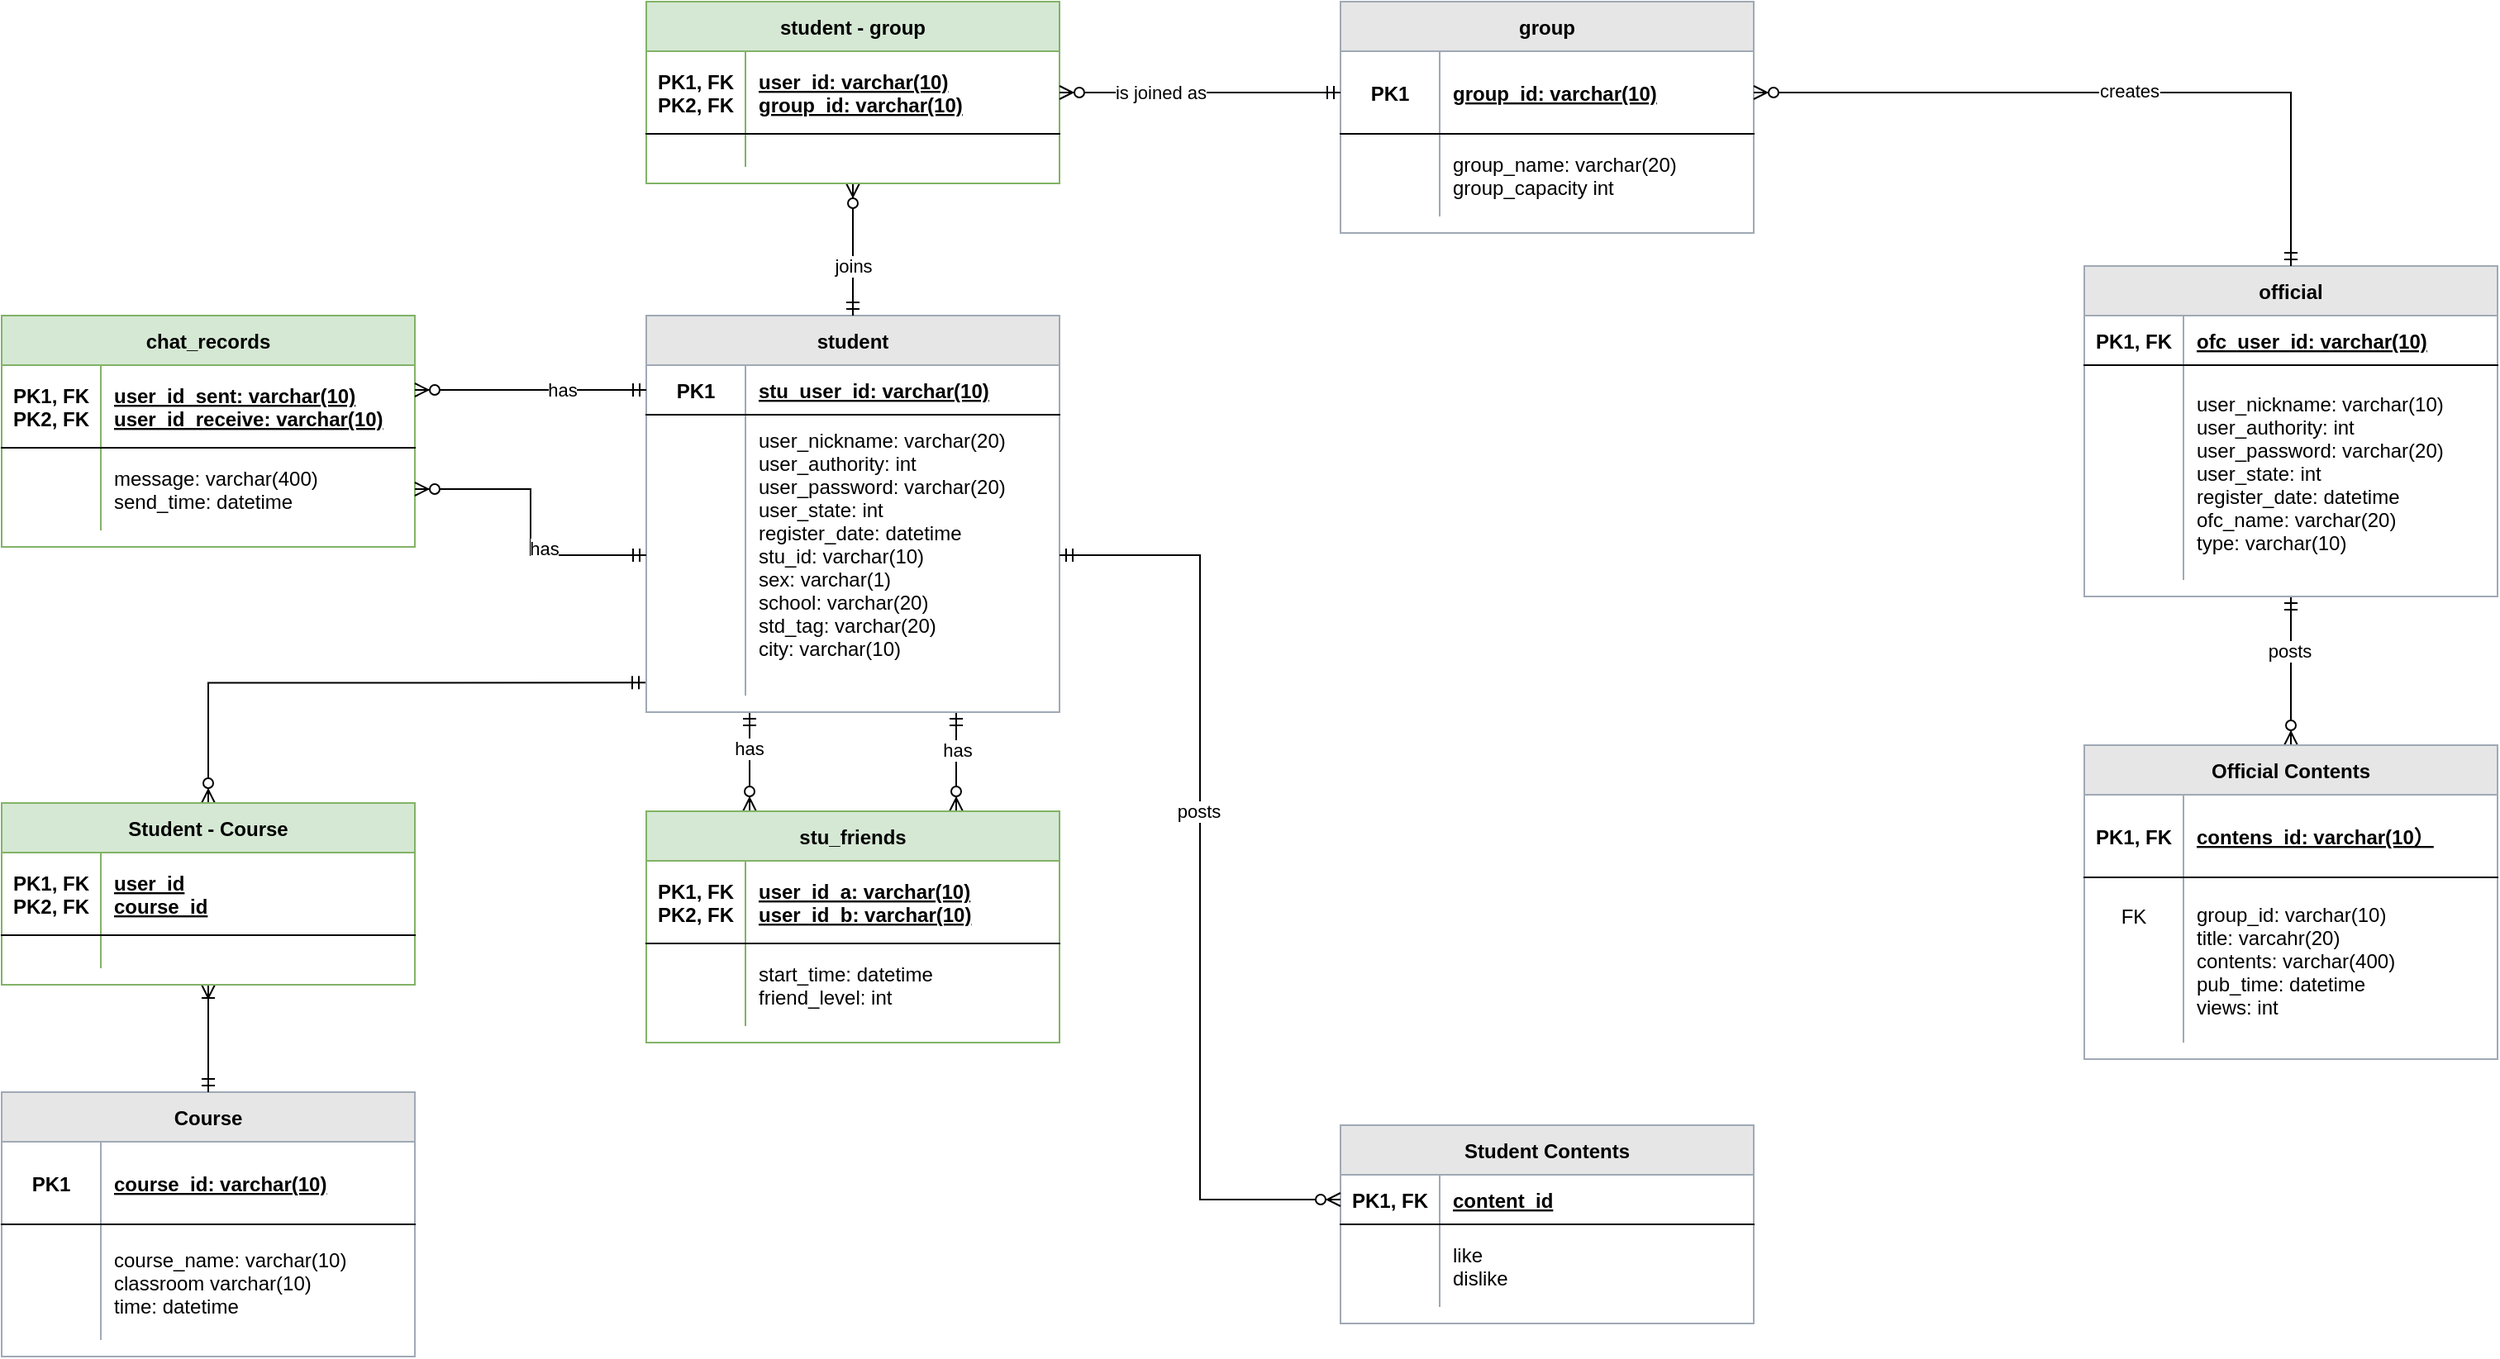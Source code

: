 <mxfile version="14.6.13" type="github">
  <diagram id="R2lEEEUBdFMjLlhIrx00" name="Page-1">
    <mxGraphModel dx="1730" dy="913" grid="1" gridSize="10" guides="1" tooltips="1" connect="1" arrows="1" fold="1" page="1" pageScale="1" pageWidth="850" pageHeight="1100" math="0" shadow="0" extFonts="Permanent Marker^https://fonts.googleapis.com/css?family=Permanent+Marker">
      <root>
        <mxCell id="0" />
        <mxCell id="1" parent="0" />
        <mxCell id="JDrKlLf_pMtbPRxOXHw8-8" style="edgeStyle=orthogonalEdgeStyle;rounded=0;orthogonalLoop=1;jettySize=auto;html=1;exitX=0.25;exitY=1;exitDx=0;exitDy=0;entryX=0.25;entryY=0;entryDx=0;entryDy=0;startArrow=ERmandOne;startFill=0;endArrow=ERzeroToMany;endFill=1;" edge="1" parent="1" source="JDrKlLf_pMtbPRxOXHw8-12" target="JDrKlLf_pMtbPRxOXHw8-28">
          <mxGeometry relative="1" as="geometry" />
        </mxCell>
        <mxCell id="JDrKlLf_pMtbPRxOXHw8-9" value="has" style="edgeLabel;html=1;align=center;verticalAlign=middle;resizable=0;points=[];" vertex="1" connectable="0" parent="JDrKlLf_pMtbPRxOXHw8-8">
          <mxGeometry x="-0.325" y="-1" relative="1" as="geometry">
            <mxPoint y="1" as="offset" />
          </mxGeometry>
        </mxCell>
        <mxCell id="JDrKlLf_pMtbPRxOXHw8-10" style="edgeStyle=orthogonalEdgeStyle;rounded=0;orthogonalLoop=1;jettySize=auto;html=1;exitX=0.75;exitY=1;exitDx=0;exitDy=0;entryX=0.75;entryY=0;entryDx=0;entryDy=0;startArrow=ERmandOne;startFill=0;endArrow=ERzeroToMany;endFill=1;" edge="1" parent="1" source="JDrKlLf_pMtbPRxOXHw8-12" target="JDrKlLf_pMtbPRxOXHw8-28">
          <mxGeometry relative="1" as="geometry" />
        </mxCell>
        <mxCell id="JDrKlLf_pMtbPRxOXHw8-11" value="has" style="edgeLabel;html=1;align=center;verticalAlign=middle;resizable=0;points=[];" vertex="1" connectable="0" parent="JDrKlLf_pMtbPRxOXHw8-10">
          <mxGeometry x="-0.285" relative="1" as="geometry">
            <mxPoint y="1" as="offset" />
          </mxGeometry>
        </mxCell>
        <mxCell id="JDrKlLf_pMtbPRxOXHw8-12" value="student" style="shape=table;startSize=30;container=1;collapsible=1;childLayout=tableLayout;fixedRows=1;rowLines=0;fontStyle=1;align=center;resizeLast=1;swimlaneFillColor=#ffffff;strokeColor=#A0A9B5;fillColor=#E6E6E6;" vertex="1" parent="1">
          <mxGeometry x="570" y="800" width="250" height="240.0" as="geometry" />
        </mxCell>
        <mxCell id="JDrKlLf_pMtbPRxOXHw8-13" value="" style="shape=partialRectangle;collapsible=0;dropTarget=0;pointerEvents=0;fillColor=none;points=[[0,0.5],[1,0.5]];portConstraint=eastwest;top=0;left=0;right=0;bottom=1;" vertex="1" parent="JDrKlLf_pMtbPRxOXHw8-12">
          <mxGeometry y="30" width="250" height="30" as="geometry" />
        </mxCell>
        <mxCell id="JDrKlLf_pMtbPRxOXHw8-14" value="PK1" style="shape=partialRectangle;overflow=hidden;connectable=0;fillColor=none;top=0;left=0;bottom=0;right=0;fontStyle=1;" vertex="1" parent="JDrKlLf_pMtbPRxOXHw8-13">
          <mxGeometry width="60" height="30" as="geometry" />
        </mxCell>
        <mxCell id="JDrKlLf_pMtbPRxOXHw8-15" value="stu_user_id: varchar(10)" style="shape=partialRectangle;overflow=hidden;connectable=0;fillColor=none;top=0;left=0;bottom=0;right=0;align=left;spacingLeft=6;fontStyle=5;" vertex="1" parent="JDrKlLf_pMtbPRxOXHw8-13">
          <mxGeometry x="60" width="190" height="30" as="geometry" />
        </mxCell>
        <mxCell id="JDrKlLf_pMtbPRxOXHw8-16" value="" style="shape=partialRectangle;collapsible=0;dropTarget=0;pointerEvents=0;fillColor=none;points=[[0,0.5],[1,0.5]];portConstraint=eastwest;top=0;left=0;right=0;bottom=0;" vertex="1" parent="JDrKlLf_pMtbPRxOXHw8-12">
          <mxGeometry y="60" width="250" height="170" as="geometry" />
        </mxCell>
        <mxCell id="JDrKlLf_pMtbPRxOXHw8-17" value="" style="shape=partialRectangle;overflow=hidden;connectable=0;fillColor=none;top=0;left=0;bottom=0;right=0;" vertex="1" parent="JDrKlLf_pMtbPRxOXHw8-16">
          <mxGeometry width="60" height="170" as="geometry" />
        </mxCell>
        <mxCell id="JDrKlLf_pMtbPRxOXHw8-18" value="user_nickname: varchar(20)&#xa;user_authority: int&#xa;user_password: varchar(20)&#xa;user_state: int&#xa;register_date: datetime&#xa;stu_id: varchar(10)&#xa;sex: varchar(1)&#xa;school: varchar(20)&#xa;std_tag: varchar(20)&#xa;city: varchar(10)&#xa;" style="shape=partialRectangle;overflow=hidden;connectable=0;fillColor=none;top=0;left=0;bottom=0;right=0;align=left;spacingLeft=6;" vertex="1" parent="JDrKlLf_pMtbPRxOXHw8-16">
          <mxGeometry x="60" width="190" height="170" as="geometry" />
        </mxCell>
        <mxCell id="JDrKlLf_pMtbPRxOXHw8-19" style="edgeStyle=orthogonalEdgeStyle;rounded=0;orthogonalLoop=1;jettySize=auto;html=1;exitX=0.5;exitY=1;exitDx=0;exitDy=0;entryX=0.5;entryY=0;entryDx=0;entryDy=0;fontSize=11;startArrow=ERmandOne;startFill=0;endArrow=ERzeroToMany;endFill=1;" edge="1" parent="1" source="JDrKlLf_pMtbPRxOXHw8-21" target="JDrKlLf_pMtbPRxOXHw8-57">
          <mxGeometry relative="1" as="geometry" />
        </mxCell>
        <mxCell id="JDrKlLf_pMtbPRxOXHw8-20" value="posts" style="edgeLabel;html=1;align=center;verticalAlign=middle;resizable=0;points=[];" vertex="1" connectable="0" parent="JDrKlLf_pMtbPRxOXHw8-19">
          <mxGeometry x="-0.28" y="-1" relative="1" as="geometry">
            <mxPoint as="offset" />
          </mxGeometry>
        </mxCell>
        <mxCell id="JDrKlLf_pMtbPRxOXHw8-21" value="official" style="shape=table;startSize=30;container=1;collapsible=1;childLayout=tableLayout;fixedRows=1;rowLines=0;fontStyle=1;align=center;resizeLast=1;swimlaneFillColor=#ffffff;strokeColor=#A0A9B5;fillColor=#E6E6E6;" vertex="1" parent="1">
          <mxGeometry x="1440" y="770" width="250" height="200.0" as="geometry" />
        </mxCell>
        <mxCell id="JDrKlLf_pMtbPRxOXHw8-22" value="" style="shape=partialRectangle;collapsible=0;dropTarget=0;pointerEvents=0;fillColor=none;points=[[0,0.5],[1,0.5]];portConstraint=eastwest;top=0;left=0;right=0;bottom=1;" vertex="1" parent="JDrKlLf_pMtbPRxOXHw8-21">
          <mxGeometry y="30" width="250" height="30" as="geometry" />
        </mxCell>
        <mxCell id="JDrKlLf_pMtbPRxOXHw8-23" value="PK1, FK" style="shape=partialRectangle;overflow=hidden;connectable=0;fillColor=none;top=0;left=0;bottom=0;right=0;fontStyle=1;" vertex="1" parent="JDrKlLf_pMtbPRxOXHw8-22">
          <mxGeometry width="60.0" height="30" as="geometry" />
        </mxCell>
        <mxCell id="JDrKlLf_pMtbPRxOXHw8-24" value="ofc_user_id: varchar(10)" style="shape=partialRectangle;overflow=hidden;connectable=0;fillColor=none;top=0;left=0;bottom=0;right=0;align=left;spacingLeft=6;fontStyle=5;" vertex="1" parent="JDrKlLf_pMtbPRxOXHw8-22">
          <mxGeometry x="60.0" width="190.0" height="30" as="geometry" />
        </mxCell>
        <mxCell id="JDrKlLf_pMtbPRxOXHw8-25" value="" style="shape=partialRectangle;collapsible=0;dropTarget=0;pointerEvents=0;fillColor=none;points=[[0,0.5],[1,0.5]];portConstraint=eastwest;top=0;left=0;right=0;bottom=0;" vertex="1" parent="JDrKlLf_pMtbPRxOXHw8-21">
          <mxGeometry y="60" width="250" height="130" as="geometry" />
        </mxCell>
        <mxCell id="JDrKlLf_pMtbPRxOXHw8-26" value="" style="shape=partialRectangle;overflow=hidden;connectable=0;fillColor=none;top=0;left=0;bottom=0;right=0;" vertex="1" parent="JDrKlLf_pMtbPRxOXHw8-25">
          <mxGeometry width="60.0" height="130" as="geometry" />
        </mxCell>
        <mxCell id="JDrKlLf_pMtbPRxOXHw8-27" value="user_nickname: varchar(10) &#xa;user_authority: int&#xa;user_password: varchar(20)&#xa;user_state: int&#xa;register_date: datetime&#xa;ofc_name: varchar(20)&#xa;type: varchar(10)" style="shape=partialRectangle;overflow=hidden;connectable=0;fillColor=none;top=0;left=0;bottom=0;right=0;align=left;spacingLeft=6;" vertex="1" parent="JDrKlLf_pMtbPRxOXHw8-25">
          <mxGeometry x="60.0" width="190.0" height="130" as="geometry" />
        </mxCell>
        <mxCell id="JDrKlLf_pMtbPRxOXHw8-28" value="stu_friends" style="shape=table;startSize=30;container=1;collapsible=1;childLayout=tableLayout;fixedRows=1;rowLines=0;fontStyle=1;align=center;resizeLast=1;swimlaneFillColor=#ffffff;strokeColor=#82b366;fillColor=#d5e8d4;" vertex="1" parent="1">
          <mxGeometry x="570" y="1100" width="250" height="140.0" as="geometry" />
        </mxCell>
        <mxCell id="JDrKlLf_pMtbPRxOXHw8-29" value="" style="shape=partialRectangle;collapsible=0;dropTarget=0;pointerEvents=0;fillColor=none;points=[[0,0.5],[1,0.5]];portConstraint=eastwest;top=0;left=0;right=0;bottom=1;" vertex="1" parent="JDrKlLf_pMtbPRxOXHw8-28">
          <mxGeometry y="30" width="250" height="50" as="geometry" />
        </mxCell>
        <mxCell id="JDrKlLf_pMtbPRxOXHw8-30" value="PK1, FK&#xa;PK2, FK" style="shape=partialRectangle;overflow=hidden;connectable=0;fillColor=none;top=0;left=0;bottom=0;right=0;fontStyle=1;" vertex="1" parent="JDrKlLf_pMtbPRxOXHw8-29">
          <mxGeometry width="60" height="50" as="geometry" />
        </mxCell>
        <mxCell id="JDrKlLf_pMtbPRxOXHw8-31" value="user_id_a: varchar(10)&#xa;user_id_b: varchar(10)" style="shape=partialRectangle;overflow=hidden;connectable=0;fillColor=none;top=0;left=0;bottom=0;right=0;align=left;spacingLeft=6;fontStyle=5;" vertex="1" parent="JDrKlLf_pMtbPRxOXHw8-29">
          <mxGeometry x="60" width="190" height="50" as="geometry" />
        </mxCell>
        <mxCell id="JDrKlLf_pMtbPRxOXHw8-32" value="" style="shape=partialRectangle;collapsible=0;dropTarget=0;pointerEvents=0;fillColor=none;points=[[0,0.5],[1,0.5]];portConstraint=eastwest;top=0;left=0;right=0;bottom=0;" vertex="1" parent="JDrKlLf_pMtbPRxOXHw8-28">
          <mxGeometry y="80" width="250" height="50" as="geometry" />
        </mxCell>
        <mxCell id="JDrKlLf_pMtbPRxOXHw8-33" value="" style="shape=partialRectangle;overflow=hidden;connectable=0;fillColor=none;top=0;left=0;bottom=0;right=0;" vertex="1" parent="JDrKlLf_pMtbPRxOXHw8-32">
          <mxGeometry width="60" height="50" as="geometry" />
        </mxCell>
        <mxCell id="JDrKlLf_pMtbPRxOXHw8-34" value="start_time: datetime&#xa;friend_level: int" style="shape=partialRectangle;overflow=hidden;connectable=0;fillColor=none;top=0;left=0;bottom=0;right=0;align=left;spacingLeft=6;" vertex="1" parent="JDrKlLf_pMtbPRxOXHw8-32">
          <mxGeometry x="60" width="190" height="50" as="geometry" />
        </mxCell>
        <mxCell id="JDrKlLf_pMtbPRxOXHw8-35" value="group" style="shape=table;startSize=30;container=1;collapsible=1;childLayout=tableLayout;fixedRows=1;rowLines=0;fontStyle=1;align=center;resizeLast=1;swimlaneFillColor=#ffffff;strokeColor=#A0A9B5;fillColor=#E6E6E6;" vertex="1" parent="1">
          <mxGeometry x="990" y="610" width="250" height="140.0" as="geometry" />
        </mxCell>
        <mxCell id="JDrKlLf_pMtbPRxOXHw8-36" value="" style="shape=partialRectangle;collapsible=0;dropTarget=0;pointerEvents=0;fillColor=none;points=[[0,0.5],[1,0.5]];portConstraint=eastwest;top=0;left=0;right=0;bottom=1;" vertex="1" parent="JDrKlLf_pMtbPRxOXHw8-35">
          <mxGeometry y="30" width="250" height="50" as="geometry" />
        </mxCell>
        <mxCell id="JDrKlLf_pMtbPRxOXHw8-37" value="PK1" style="shape=partialRectangle;overflow=hidden;connectable=0;fillColor=none;top=0;left=0;bottom=0;right=0;fontStyle=1;" vertex="1" parent="JDrKlLf_pMtbPRxOXHw8-36">
          <mxGeometry width="60" height="50" as="geometry" />
        </mxCell>
        <mxCell id="JDrKlLf_pMtbPRxOXHw8-38" value="group_id: varchar(10)" style="shape=partialRectangle;overflow=hidden;connectable=0;fillColor=none;top=0;left=0;bottom=0;right=0;align=left;spacingLeft=6;fontStyle=5;" vertex="1" parent="JDrKlLf_pMtbPRxOXHw8-36">
          <mxGeometry x="60" width="190" height="50" as="geometry" />
        </mxCell>
        <mxCell id="JDrKlLf_pMtbPRxOXHw8-39" value="" style="shape=partialRectangle;collapsible=0;dropTarget=0;pointerEvents=0;fillColor=none;points=[[0,0.5],[1,0.5]];portConstraint=eastwest;top=0;left=0;right=0;bottom=0;" vertex="1" parent="JDrKlLf_pMtbPRxOXHw8-35">
          <mxGeometry y="80" width="250" height="50" as="geometry" />
        </mxCell>
        <mxCell id="JDrKlLf_pMtbPRxOXHw8-40" value="" style="shape=partialRectangle;overflow=hidden;connectable=0;fillColor=none;top=0;left=0;bottom=0;right=0;" vertex="1" parent="JDrKlLf_pMtbPRxOXHw8-39">
          <mxGeometry width="60" height="50" as="geometry" />
        </mxCell>
        <mxCell id="JDrKlLf_pMtbPRxOXHw8-41" value="group_name: varchar(20)&#xa;group_capacity int" style="shape=partialRectangle;overflow=hidden;connectable=0;fillColor=none;top=0;left=0;bottom=0;right=0;align=left;spacingLeft=6;" vertex="1" parent="JDrKlLf_pMtbPRxOXHw8-39">
          <mxGeometry x="60" width="190" height="50" as="geometry" />
        </mxCell>
        <mxCell id="JDrKlLf_pMtbPRxOXHw8-50" value="Student Contents" style="shape=table;startSize=30;container=1;collapsible=1;childLayout=tableLayout;fixedRows=1;rowLines=0;fontStyle=1;align=center;resizeLast=1;swimlaneFillColor=#ffffff;strokeColor=#A0A9B5;fillColor=#E6E6E6;" vertex="1" parent="1">
          <mxGeometry x="990" y="1290" width="250" height="120.0" as="geometry" />
        </mxCell>
        <mxCell id="JDrKlLf_pMtbPRxOXHw8-51" value="" style="shape=partialRectangle;collapsible=0;dropTarget=0;pointerEvents=0;fillColor=none;points=[[0,0.5],[1,0.5]];portConstraint=eastwest;top=0;left=0;right=0;bottom=1;" vertex="1" parent="JDrKlLf_pMtbPRxOXHw8-50">
          <mxGeometry y="30" width="250" height="30" as="geometry" />
        </mxCell>
        <mxCell id="JDrKlLf_pMtbPRxOXHw8-52" value="PK1, FK" style="shape=partialRectangle;overflow=hidden;connectable=0;fillColor=none;top=0;left=0;bottom=0;right=0;fontStyle=1;" vertex="1" parent="JDrKlLf_pMtbPRxOXHw8-51">
          <mxGeometry width="60.0" height="30" as="geometry" />
        </mxCell>
        <mxCell id="JDrKlLf_pMtbPRxOXHw8-53" value="content_id" style="shape=partialRectangle;overflow=hidden;connectable=0;fillColor=none;top=0;left=0;bottom=0;right=0;align=left;spacingLeft=6;fontStyle=5;" vertex="1" parent="JDrKlLf_pMtbPRxOXHw8-51">
          <mxGeometry x="60.0" width="190.0" height="30" as="geometry" />
        </mxCell>
        <mxCell id="JDrKlLf_pMtbPRxOXHw8-54" value="" style="shape=partialRectangle;collapsible=0;dropTarget=0;pointerEvents=0;fillColor=none;points=[[0,0.5],[1,0.5]];portConstraint=eastwest;top=0;left=0;right=0;bottom=0;" vertex="1" parent="JDrKlLf_pMtbPRxOXHw8-50">
          <mxGeometry y="60" width="250" height="50" as="geometry" />
        </mxCell>
        <mxCell id="JDrKlLf_pMtbPRxOXHw8-55" value="" style="shape=partialRectangle;overflow=hidden;connectable=0;fillColor=none;top=0;left=0;bottom=0;right=0;" vertex="1" parent="JDrKlLf_pMtbPRxOXHw8-54">
          <mxGeometry width="60.0" height="50" as="geometry" />
        </mxCell>
        <mxCell id="JDrKlLf_pMtbPRxOXHw8-56" value="like&#xa;dislike" style="shape=partialRectangle;overflow=hidden;connectable=0;fillColor=none;top=0;left=0;bottom=0;right=0;align=left;spacingLeft=6;" vertex="1" parent="JDrKlLf_pMtbPRxOXHw8-54">
          <mxGeometry x="60.0" width="190.0" height="50" as="geometry" />
        </mxCell>
        <mxCell id="JDrKlLf_pMtbPRxOXHw8-57" value="Official Contents" style="shape=table;startSize=30;container=1;collapsible=1;childLayout=tableLayout;fixedRows=1;rowLines=0;fontStyle=1;align=center;resizeLast=1;swimlaneFillColor=#ffffff;strokeColor=#A0A9B5;fillColor=#E6E6E6;" vertex="1" parent="1">
          <mxGeometry x="1440" y="1060" width="250" height="190.0" as="geometry" />
        </mxCell>
        <mxCell id="JDrKlLf_pMtbPRxOXHw8-58" value="" style="shape=partialRectangle;collapsible=0;dropTarget=0;pointerEvents=0;fillColor=none;points=[[0,0.5],[1,0.5]];portConstraint=eastwest;top=0;left=0;right=0;bottom=1;" vertex="1" parent="JDrKlLf_pMtbPRxOXHw8-57">
          <mxGeometry y="30" width="250" height="50" as="geometry" />
        </mxCell>
        <mxCell id="JDrKlLf_pMtbPRxOXHw8-59" value="PK1, FK" style="shape=partialRectangle;overflow=hidden;connectable=0;fillColor=none;top=0;left=0;bottom=0;right=0;fontStyle=1;" vertex="1" parent="JDrKlLf_pMtbPRxOXHw8-58">
          <mxGeometry width="60.0" height="50" as="geometry" />
        </mxCell>
        <mxCell id="JDrKlLf_pMtbPRxOXHw8-60" value="contens_id: varchar(10）" style="shape=partialRectangle;overflow=hidden;connectable=0;fillColor=none;top=0;left=0;bottom=0;right=0;align=left;spacingLeft=6;fontStyle=5;" vertex="1" parent="JDrKlLf_pMtbPRxOXHw8-58">
          <mxGeometry x="60.0" width="190.0" height="50" as="geometry" />
        </mxCell>
        <mxCell id="JDrKlLf_pMtbPRxOXHw8-61" value="" style="shape=partialRectangle;collapsible=0;dropTarget=0;pointerEvents=0;fillColor=none;points=[[0,0.5],[1,0.5]];portConstraint=eastwest;top=0;left=0;right=0;bottom=0;" vertex="1" parent="JDrKlLf_pMtbPRxOXHw8-57">
          <mxGeometry y="80" width="250" height="100" as="geometry" />
        </mxCell>
        <mxCell id="JDrKlLf_pMtbPRxOXHw8-62" value="FK" style="shape=partialRectangle;overflow=hidden;connectable=0;fillColor=none;top=0;left=0;bottom=0;right=0;verticalAlign=top;spacingTop=10;" vertex="1" parent="JDrKlLf_pMtbPRxOXHw8-61">
          <mxGeometry width="60.0" height="100" as="geometry" />
        </mxCell>
        <mxCell id="JDrKlLf_pMtbPRxOXHw8-63" value="group_id: varchar(10)&#xa;title: varcahr(20)&#xa;contents: varchar(400)&#xa;pub_time: datetime&#xa;views: int" style="shape=partialRectangle;overflow=hidden;connectable=0;fillColor=none;top=0;left=0;bottom=0;right=0;align=left;spacingLeft=6;" vertex="1" parent="JDrKlLf_pMtbPRxOXHw8-61">
          <mxGeometry x="60.0" width="190.0" height="100" as="geometry" />
        </mxCell>
        <mxCell id="JDrKlLf_pMtbPRxOXHw8-65" style="edgeStyle=orthogonalEdgeStyle;rounded=0;orthogonalLoop=1;jettySize=auto;html=1;exitX=1;exitY=0.5;exitDx=0;exitDy=0;fontSize=11;startArrow=ERzeroToMany;startFill=1;endArrow=ERmandOne;endFill=0;" edge="1" parent="1" source="JDrKlLf_pMtbPRxOXHw8-36" target="JDrKlLf_pMtbPRxOXHw8-21">
          <mxGeometry relative="1" as="geometry" />
        </mxCell>
        <mxCell id="JDrKlLf_pMtbPRxOXHw8-66" value="creates" style="edgeLabel;html=1;align=center;verticalAlign=middle;resizable=0;points=[];" vertex="1" connectable="0" parent="JDrKlLf_pMtbPRxOXHw8-65">
          <mxGeometry x="0.054" y="1" relative="1" as="geometry">
            <mxPoint as="offset" />
          </mxGeometry>
        </mxCell>
        <mxCell id="JDrKlLf_pMtbPRxOXHw8-67" style="edgeStyle=orthogonalEdgeStyle;rounded=0;orthogonalLoop=1;jettySize=auto;html=1;exitX=0.5;exitY=1;exitDx=0;exitDy=0;fontSize=11;startArrow=ERzeroToMany;startFill=1;endArrow=ERmandOne;endFill=0;" edge="1" parent="1" source="JDrKlLf_pMtbPRxOXHw8-69" target="JDrKlLf_pMtbPRxOXHw8-12">
          <mxGeometry relative="1" as="geometry" />
        </mxCell>
        <mxCell id="JDrKlLf_pMtbPRxOXHw8-68" value="joins" style="edgeLabel;html=1;align=center;verticalAlign=middle;resizable=0;points=[];" vertex="1" connectable="0" parent="JDrKlLf_pMtbPRxOXHw8-67">
          <mxGeometry x="0.24" relative="1" as="geometry">
            <mxPoint as="offset" />
          </mxGeometry>
        </mxCell>
        <mxCell id="JDrKlLf_pMtbPRxOXHw8-69" value="student - group" style="shape=table;startSize=30;container=1;collapsible=1;childLayout=tableLayout;fixedRows=1;rowLines=0;fontStyle=1;align=center;resizeLast=1;swimlaneFillColor=#ffffff;strokeColor=#82b366;fillColor=#d5e8d4;" vertex="1" parent="1">
          <mxGeometry x="570" y="610" width="250" height="110.0" as="geometry" />
        </mxCell>
        <mxCell id="JDrKlLf_pMtbPRxOXHw8-70" value="" style="shape=partialRectangle;collapsible=0;dropTarget=0;pointerEvents=0;fillColor=none;points=[[0,0.5],[1,0.5]];portConstraint=eastwest;top=0;left=0;right=0;bottom=1;" vertex="1" parent="JDrKlLf_pMtbPRxOXHw8-69">
          <mxGeometry y="30" width="250" height="50" as="geometry" />
        </mxCell>
        <mxCell id="JDrKlLf_pMtbPRxOXHw8-71" value="PK1, FK&#xa;PK2, FK" style="shape=partialRectangle;overflow=hidden;connectable=0;fillColor=none;top=0;left=0;bottom=0;right=0;fontStyle=1;" vertex="1" parent="JDrKlLf_pMtbPRxOXHw8-70">
          <mxGeometry width="60" height="50" as="geometry" />
        </mxCell>
        <mxCell id="JDrKlLf_pMtbPRxOXHw8-72" value="user_id: varchar(10)&#xa;group_id: varchar(10)" style="shape=partialRectangle;overflow=hidden;connectable=0;fillColor=none;top=0;left=0;bottom=0;right=0;align=left;spacingLeft=6;fontStyle=5;" vertex="1" parent="JDrKlLf_pMtbPRxOXHw8-70">
          <mxGeometry x="60" width="190" height="50" as="geometry" />
        </mxCell>
        <mxCell id="JDrKlLf_pMtbPRxOXHw8-73" value="" style="shape=partialRectangle;collapsible=0;dropTarget=0;pointerEvents=0;fillColor=none;points=[[0,0.5],[1,0.5]];portConstraint=eastwest;top=0;left=0;right=0;bottom=0;" vertex="1" parent="JDrKlLf_pMtbPRxOXHw8-69">
          <mxGeometry y="80" width="250" height="20" as="geometry" />
        </mxCell>
        <mxCell id="JDrKlLf_pMtbPRxOXHw8-74" value="" style="shape=partialRectangle;overflow=hidden;connectable=0;fillColor=none;top=0;left=0;bottom=0;right=0;" vertex="1" parent="JDrKlLf_pMtbPRxOXHw8-73">
          <mxGeometry width="60" height="20" as="geometry" />
        </mxCell>
        <mxCell id="JDrKlLf_pMtbPRxOXHw8-75" value="" style="shape=partialRectangle;overflow=hidden;connectable=0;fillColor=none;top=0;left=0;bottom=0;right=0;align=left;spacingLeft=6;" vertex="1" parent="JDrKlLf_pMtbPRxOXHw8-73">
          <mxGeometry x="60" width="190" height="20" as="geometry" />
        </mxCell>
        <mxCell id="JDrKlLf_pMtbPRxOXHw8-76" style="edgeStyle=orthogonalEdgeStyle;rounded=0;orthogonalLoop=1;jettySize=auto;html=1;exitX=0;exitY=0.5;exitDx=0;exitDy=0;fontSize=11;startArrow=ERmandOne;startFill=0;endArrow=ERzeroToMany;endFill=1;entryX=1;entryY=0.5;entryDx=0;entryDy=0;" edge="1" parent="1" source="JDrKlLf_pMtbPRxOXHw8-36" target="JDrKlLf_pMtbPRxOXHw8-70">
          <mxGeometry relative="1" as="geometry">
            <mxPoint x="823" y="650" as="targetPoint" />
          </mxGeometry>
        </mxCell>
        <mxCell id="JDrKlLf_pMtbPRxOXHw8-77" value="is joined as" style="edgeLabel;html=1;align=center;verticalAlign=middle;resizable=0;points=[];" vertex="1" connectable="0" parent="JDrKlLf_pMtbPRxOXHw8-76">
          <mxGeometry x="0.28" relative="1" as="geometry">
            <mxPoint as="offset" />
          </mxGeometry>
        </mxCell>
        <mxCell id="JDrKlLf_pMtbPRxOXHw8-78" value="chat_records" style="shape=table;startSize=30;container=1;collapsible=1;childLayout=tableLayout;fixedRows=1;rowLines=0;fontStyle=1;align=center;resizeLast=1;swimlaneFillColor=#ffffff;strokeColor=#82b366;fillColor=#d5e8d4;" vertex="1" parent="1">
          <mxGeometry x="180" y="800" width="250" height="140.0" as="geometry" />
        </mxCell>
        <mxCell id="JDrKlLf_pMtbPRxOXHw8-79" value="" style="shape=partialRectangle;collapsible=0;dropTarget=0;pointerEvents=0;fillColor=none;points=[[0,0.5],[1,0.5]];portConstraint=eastwest;top=0;left=0;right=0;bottom=1;" vertex="1" parent="JDrKlLf_pMtbPRxOXHw8-78">
          <mxGeometry y="30" width="250" height="50" as="geometry" />
        </mxCell>
        <mxCell id="JDrKlLf_pMtbPRxOXHw8-80" value="PK1, FK&#xa;PK2, FK" style="shape=partialRectangle;overflow=hidden;connectable=0;fillColor=none;top=0;left=0;bottom=0;right=0;fontStyle=1;" vertex="1" parent="JDrKlLf_pMtbPRxOXHw8-79">
          <mxGeometry width="60" height="50" as="geometry" />
        </mxCell>
        <mxCell id="JDrKlLf_pMtbPRxOXHw8-81" value="user_id_sent: varchar(10)&#xa;user_id_receive: varchar(10)" style="shape=partialRectangle;overflow=hidden;connectable=0;fillColor=none;top=0;left=0;bottom=0;right=0;align=left;spacingLeft=6;fontStyle=5;" vertex="1" parent="JDrKlLf_pMtbPRxOXHw8-79">
          <mxGeometry x="60" width="190" height="50" as="geometry" />
        </mxCell>
        <mxCell id="JDrKlLf_pMtbPRxOXHw8-82" value="" style="shape=partialRectangle;collapsible=0;dropTarget=0;pointerEvents=0;fillColor=none;points=[[0,0.5],[1,0.5]];portConstraint=eastwest;top=0;left=0;right=0;bottom=0;" vertex="1" parent="JDrKlLf_pMtbPRxOXHw8-78">
          <mxGeometry y="80" width="250" height="50" as="geometry" />
        </mxCell>
        <mxCell id="JDrKlLf_pMtbPRxOXHw8-83" value="" style="shape=partialRectangle;overflow=hidden;connectable=0;fillColor=none;top=0;left=0;bottom=0;right=0;" vertex="1" parent="JDrKlLf_pMtbPRxOXHw8-82">
          <mxGeometry width="60" height="50" as="geometry" />
        </mxCell>
        <mxCell id="JDrKlLf_pMtbPRxOXHw8-84" value="message: varchar(400)&#xa;send_time: datetime" style="shape=partialRectangle;overflow=hidden;connectable=0;fillColor=none;top=0;left=0;bottom=0;right=0;align=left;spacingLeft=6;" vertex="1" parent="JDrKlLf_pMtbPRxOXHw8-82">
          <mxGeometry x="60" width="190" height="50" as="geometry" />
        </mxCell>
        <mxCell id="JDrKlLf_pMtbPRxOXHw8-86" value="Course" style="shape=table;startSize=30;container=1;collapsible=1;childLayout=tableLayout;fixedRows=1;rowLines=0;fontStyle=1;align=center;resizeLast=1;swimlaneFillColor=#ffffff;strokeColor=#A0A9B5;fillColor=#E6E6E6;" vertex="1" parent="1">
          <mxGeometry x="180" y="1270" width="250" height="160.0" as="geometry" />
        </mxCell>
        <mxCell id="JDrKlLf_pMtbPRxOXHw8-87" value="" style="shape=partialRectangle;collapsible=0;dropTarget=0;pointerEvents=0;fillColor=none;points=[[0,0.5],[1,0.5]];portConstraint=eastwest;top=0;left=0;right=0;bottom=1;" vertex="1" parent="JDrKlLf_pMtbPRxOXHw8-86">
          <mxGeometry y="30" width="250" height="50" as="geometry" />
        </mxCell>
        <mxCell id="JDrKlLf_pMtbPRxOXHw8-88" value="PK1" style="shape=partialRectangle;overflow=hidden;connectable=0;fillColor=none;top=0;left=0;bottom=0;right=0;fontStyle=1;" vertex="1" parent="JDrKlLf_pMtbPRxOXHw8-87">
          <mxGeometry width="60" height="50" as="geometry" />
        </mxCell>
        <mxCell id="JDrKlLf_pMtbPRxOXHw8-89" value="course_id: varchar(10)" style="shape=partialRectangle;overflow=hidden;connectable=0;fillColor=none;top=0;left=0;bottom=0;right=0;align=left;spacingLeft=6;fontStyle=5;" vertex="1" parent="JDrKlLf_pMtbPRxOXHw8-87">
          <mxGeometry x="60" width="190" height="50" as="geometry" />
        </mxCell>
        <mxCell id="JDrKlLf_pMtbPRxOXHw8-90" value="" style="shape=partialRectangle;collapsible=0;dropTarget=0;pointerEvents=0;fillColor=none;points=[[0,0.5],[1,0.5]];portConstraint=eastwest;top=0;left=0;right=0;bottom=0;" vertex="1" parent="JDrKlLf_pMtbPRxOXHw8-86">
          <mxGeometry y="80" width="250" height="70" as="geometry" />
        </mxCell>
        <mxCell id="JDrKlLf_pMtbPRxOXHw8-91" value="" style="shape=partialRectangle;overflow=hidden;connectable=0;fillColor=none;top=0;left=0;bottom=0;right=0;" vertex="1" parent="JDrKlLf_pMtbPRxOXHw8-90">
          <mxGeometry width="60" height="70" as="geometry" />
        </mxCell>
        <mxCell id="JDrKlLf_pMtbPRxOXHw8-92" value="course_name: varchar(10)&#xa;classroom varchar(10)&#xa;time: datetime" style="shape=partialRectangle;overflow=hidden;connectable=0;fillColor=none;top=0;left=0;bottom=0;right=0;align=left;spacingLeft=6;" vertex="1" parent="JDrKlLf_pMtbPRxOXHw8-90">
          <mxGeometry x="60" width="190" height="70" as="geometry" />
        </mxCell>
        <mxCell id="JDrKlLf_pMtbPRxOXHw8-93" style="edgeStyle=orthogonalEdgeStyle;rounded=0;orthogonalLoop=1;jettySize=auto;html=1;exitX=0;exitY=0.5;exitDx=0;exitDy=0;entryX=1;entryY=0.5;entryDx=0;entryDy=0;startArrow=ERmandOne;startFill=0;endArrow=ERzeroToMany;endFill=1;" edge="1" parent="1" source="JDrKlLf_pMtbPRxOXHw8-16" target="JDrKlLf_pMtbPRxOXHw8-82">
          <mxGeometry relative="1" as="geometry" />
        </mxCell>
        <mxCell id="JDrKlLf_pMtbPRxOXHw8-94" value="has" style="edgeLabel;html=1;align=center;verticalAlign=middle;resizable=0;points=[];" vertex="1" connectable="0" parent="JDrKlLf_pMtbPRxOXHw8-93">
          <mxGeometry x="-0.305" y="-4" relative="1" as="geometry">
            <mxPoint as="offset" />
          </mxGeometry>
        </mxCell>
        <mxCell id="JDrKlLf_pMtbPRxOXHw8-95" style="edgeStyle=orthogonalEdgeStyle;rounded=0;orthogonalLoop=1;jettySize=auto;html=1;exitX=0;exitY=0.5;exitDx=0;exitDy=0;startArrow=ERmandOne;startFill=0;endArrow=ERzeroToMany;endFill=1;" edge="1" parent="1" source="JDrKlLf_pMtbPRxOXHw8-13">
          <mxGeometry relative="1" as="geometry">
            <mxPoint x="430" y="845" as="targetPoint" />
            <Array as="points">
              <mxPoint x="430" y="845" />
            </Array>
          </mxGeometry>
        </mxCell>
        <mxCell id="JDrKlLf_pMtbPRxOXHw8-96" value="has" style="edgeLabel;html=1;align=center;verticalAlign=middle;resizable=0;points=[];" vertex="1" connectable="0" parent="JDrKlLf_pMtbPRxOXHw8-95">
          <mxGeometry x="-0.269" relative="1" as="geometry">
            <mxPoint as="offset" />
          </mxGeometry>
        </mxCell>
        <mxCell id="JDrKlLf_pMtbPRxOXHw8-98" style="edgeStyle=orthogonalEdgeStyle;rounded=0;orthogonalLoop=1;jettySize=auto;html=1;exitX=1;exitY=0.5;exitDx=0;exitDy=0;entryX=0;entryY=0.5;entryDx=0;entryDy=0;startArrow=ERmandOne;startFill=0;endArrow=ERzeroToMany;endFill=1;" edge="1" parent="1" source="JDrKlLf_pMtbPRxOXHw8-16" target="JDrKlLf_pMtbPRxOXHw8-51">
          <mxGeometry relative="1" as="geometry" />
        </mxCell>
        <mxCell id="JDrKlLf_pMtbPRxOXHw8-99" value="posts" style="edgeLabel;html=1;align=center;verticalAlign=middle;resizable=0;points=[];" vertex="1" connectable="0" parent="JDrKlLf_pMtbPRxOXHw8-98">
          <mxGeometry x="-0.142" y="-1" relative="1" as="geometry">
            <mxPoint as="offset" />
          </mxGeometry>
        </mxCell>
        <mxCell id="JDrKlLf_pMtbPRxOXHw8-100" style="edgeStyle=orthogonalEdgeStyle;rounded=0;orthogonalLoop=1;jettySize=auto;html=1;exitX=0.5;exitY=0;exitDx=0;exitDy=0;entryX=-0.002;entryY=0.954;entryDx=0;entryDy=0;entryPerimeter=0;fontSize=12;startArrow=ERzeroToMany;startFill=1;endArrow=ERmandOne;endFill=0;" edge="1" parent="1" source="JDrKlLf_pMtbPRxOXHw8-102" target="JDrKlLf_pMtbPRxOXHw8-16">
          <mxGeometry relative="1" as="geometry" />
        </mxCell>
        <mxCell id="JDrKlLf_pMtbPRxOXHw8-101" style="edgeStyle=orthogonalEdgeStyle;rounded=0;orthogonalLoop=1;jettySize=auto;html=1;exitX=0.5;exitY=1;exitDx=0;exitDy=0;fontSize=12;startArrow=ERoneToMany;startFill=0;endArrow=ERmandOne;endFill=0;" edge="1" parent="1" source="JDrKlLf_pMtbPRxOXHw8-102" target="JDrKlLf_pMtbPRxOXHw8-86">
          <mxGeometry relative="1" as="geometry" />
        </mxCell>
        <mxCell id="JDrKlLf_pMtbPRxOXHw8-102" value="Student - Course" style="shape=table;startSize=30;container=1;collapsible=1;childLayout=tableLayout;fixedRows=1;rowLines=0;fontStyle=1;align=center;resizeLast=1;swimlaneFillColor=#ffffff;strokeColor=#82b366;fillColor=#d5e8d4;" vertex="1" parent="1">
          <mxGeometry x="180" y="1095" width="250" height="110.0" as="geometry" />
        </mxCell>
        <mxCell id="JDrKlLf_pMtbPRxOXHw8-103" value="" style="shape=partialRectangle;collapsible=0;dropTarget=0;pointerEvents=0;fillColor=none;points=[[0,0.5],[1,0.5]];portConstraint=eastwest;top=0;left=0;right=0;bottom=1;" vertex="1" parent="JDrKlLf_pMtbPRxOXHw8-102">
          <mxGeometry y="30" width="250" height="50" as="geometry" />
        </mxCell>
        <mxCell id="JDrKlLf_pMtbPRxOXHw8-104" value="PK1, FK&#xa;PK2, FK" style="shape=partialRectangle;overflow=hidden;connectable=0;fillColor=none;top=0;left=0;bottom=0;right=0;fontStyle=1;" vertex="1" parent="JDrKlLf_pMtbPRxOXHw8-103">
          <mxGeometry width="60" height="50" as="geometry" />
        </mxCell>
        <mxCell id="JDrKlLf_pMtbPRxOXHw8-105" value="user_id&#xa;course_id" style="shape=partialRectangle;overflow=hidden;connectable=0;fillColor=none;top=0;left=0;bottom=0;right=0;align=left;spacingLeft=6;fontStyle=5;" vertex="1" parent="JDrKlLf_pMtbPRxOXHw8-103">
          <mxGeometry x="60" width="190" height="50" as="geometry" />
        </mxCell>
        <mxCell id="JDrKlLf_pMtbPRxOXHw8-106" value="" style="shape=partialRectangle;collapsible=0;dropTarget=0;pointerEvents=0;fillColor=none;points=[[0,0.5],[1,0.5]];portConstraint=eastwest;top=0;left=0;right=0;bottom=0;" vertex="1" parent="JDrKlLf_pMtbPRxOXHw8-102">
          <mxGeometry y="80" width="250" height="20" as="geometry" />
        </mxCell>
        <mxCell id="JDrKlLf_pMtbPRxOXHw8-107" value="" style="shape=partialRectangle;overflow=hidden;connectable=0;fillColor=none;top=0;left=0;bottom=0;right=0;" vertex="1" parent="JDrKlLf_pMtbPRxOXHw8-106">
          <mxGeometry width="60" height="20" as="geometry" />
        </mxCell>
        <mxCell id="JDrKlLf_pMtbPRxOXHw8-108" value="" style="shape=partialRectangle;overflow=hidden;connectable=0;fillColor=none;top=0;left=0;bottom=0;right=0;align=left;spacingLeft=6;" vertex="1" parent="JDrKlLf_pMtbPRxOXHw8-106">
          <mxGeometry x="60" width="190" height="20" as="geometry" />
        </mxCell>
      </root>
    </mxGraphModel>
  </diagram>
</mxfile>
